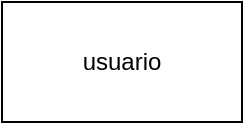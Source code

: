 <mxfile version="21.6.6" type="github">
  <diagram name="Página-1" id="EEYyMAJt2SIMja0gb9dN">
    <mxGraphModel dx="1050" dy="534" grid="1" gridSize="10" guides="1" tooltips="1" connect="1" arrows="1" fold="1" page="1" pageScale="1" pageWidth="850" pageHeight="1100" math="0" shadow="0">
      <root>
        <mxCell id="0" />
        <mxCell id="1" parent="0" />
        <mxCell id="8t6mjlYEWFllAWJ6awrj-1" value="usuario" style="rounded=0;whiteSpace=wrap;html=1;" vertex="1" parent="1">
          <mxGeometry x="360" y="250" width="120" height="60" as="geometry" />
        </mxCell>
      </root>
    </mxGraphModel>
  </diagram>
</mxfile>
